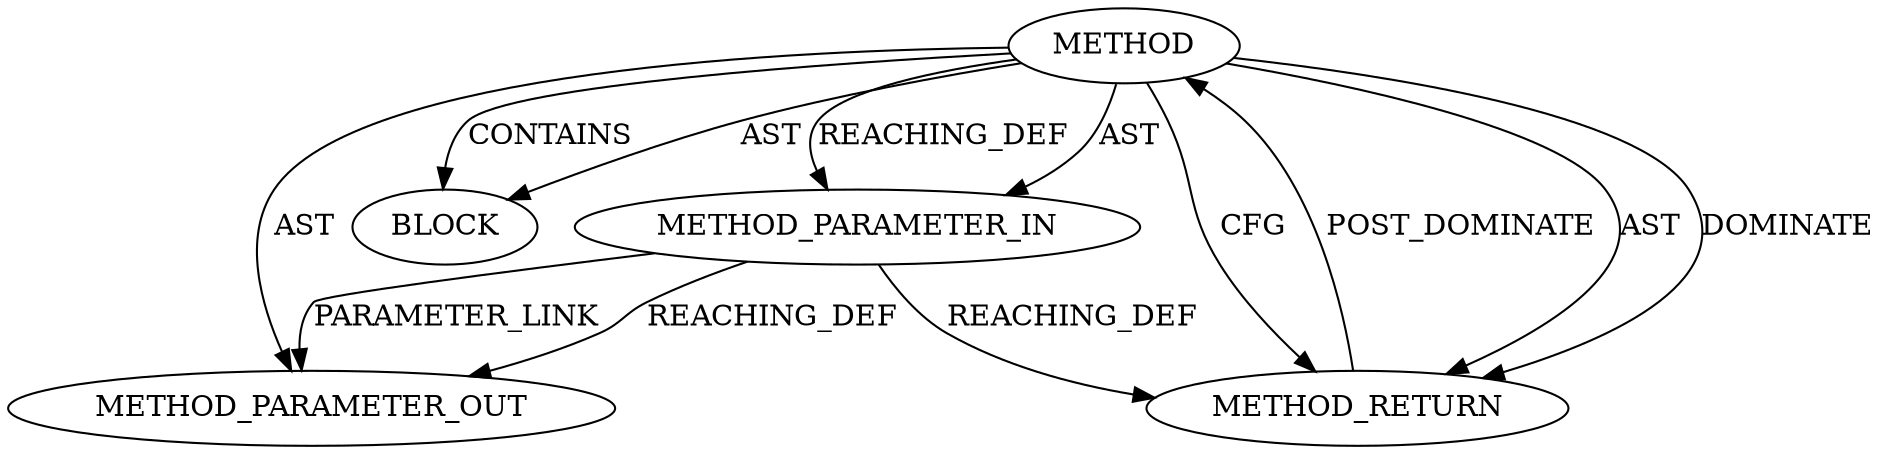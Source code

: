 digraph {
  12111 [label=METHOD AST_PARENT_TYPE="NAMESPACE_BLOCK" AST_PARENT_FULL_NAME="<global>" ORDER=0 CODE="<empty>" FULL_NAME="BUG_ON" IS_EXTERNAL=true FILENAME="<empty>" SIGNATURE="" NAME="BUG_ON"]
  12112 [label=METHOD_PARAMETER_IN ORDER=1 CODE="p1" IS_VARIADIC=false TYPE_FULL_NAME="ANY" EVALUATION_STRATEGY="BY_VALUE" INDEX=1 NAME="p1"]
  12113 [label=BLOCK ORDER=1 ARGUMENT_INDEX=1 CODE="<empty>" TYPE_FULL_NAME="ANY"]
  13302 [label=METHOD_PARAMETER_OUT ORDER=1 CODE="p1" IS_VARIADIC=false TYPE_FULL_NAME="ANY" EVALUATION_STRATEGY="BY_VALUE" INDEX=1 NAME="p1"]
  12114 [label=METHOD_RETURN ORDER=2 CODE="RET" TYPE_FULL_NAME="ANY" EVALUATION_STRATEGY="BY_VALUE"]
  12114 -> 12111 [label=POST_DOMINATE ]
  12111 -> 13302 [label=AST ]
  12111 -> 12114 [label=AST ]
  12112 -> 12114 [label=REACHING_DEF VARIABLE="p1"]
  12111 -> 12112 [label=AST ]
  12111 -> 12114 [label=DOMINATE ]
  12111 -> 12114 [label=CFG ]
  12111 -> 12112 [label=REACHING_DEF VARIABLE=""]
  12112 -> 13302 [label=PARAMETER_LINK ]
  12111 -> 12113 [label=AST ]
  12111 -> 12113 [label=CONTAINS ]
  12112 -> 13302 [label=REACHING_DEF VARIABLE="p1"]
}
